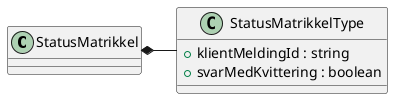 @startuml

class StatusMatrikkel {
}
StatusMatrikkel *- StatusMatrikkelType
class StatusMatrikkelType {
    +klientMeldingId : string
    +svarMedKvittering : boolean
}

@enduml
